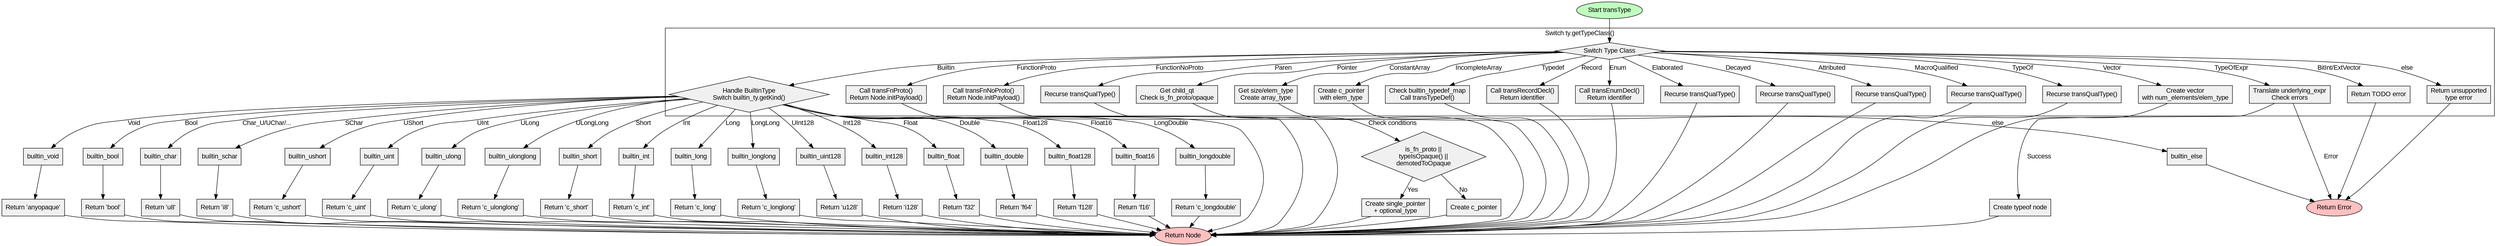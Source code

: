 
digraph transType_flowchart {
    graph [fontname="Arial", nodesep=0.5, ranksep=0.3];
    node [fontname="Arial", shape=box, style=filled, fillcolor="#f0f0f0"];
    edge [fontname="Arial"];

    start [label="Start transType", shape=ellipse, fillcolor="#c0ffc0"];
    end [label="Return Node", shape=ellipse, fillcolor="#ffc0c0"];
    error [label="Return Error", shape=ellipse, fillcolor="#ffc0c0"];

    start -> switch_type_class;

    subgraph cluster_main {
        label="Switch ty.getTypeClass()";

        switch_type_class [label="Switch Type Class", shape=diamond];
        switch_type_class -> builtin [label="Builtin"];
        switch_type_class -> function_proto [label="FunctionProto"];
        switch_type_class -> function_no_proto [label="FunctionNoProto"];
        switch_type_class -> paren [label="Paren"];
        switch_type_class -> pointer [label="Pointer"];
        switch_type_class -> const_array [label="ConstantArray"];
        switch_type_class -> incomplete_array [label="IncompleteArray"];
        switch_type_class -> typedef [label="Typedef"];
        switch_type_class -> record [label="Record"];
        switch_type_class -> enum [label="Enum"];
        switch_type_class -> elaborated [label="Elaborated"];
        switch_type_class -> decayed [label="Decayed"];
        switch_type_class -> attributed [label="Attributed"];
        switch_type_class -> macroqualified [label="MacroQualified"];
        switch_type_class -> type_of [label="TypeOf"];
        switch_type_class -> type_of_expr [label="TypeOfExpr"];
        switch_type_class -> vector [label="Vector"];
        switch_type_class -> bitint_extvector [label="BitInt/ExtVector"];
        switch_type_class -> default [label="else"];
    }

    builtin [label="Handle BuiltinType\nSwitch builtin_ty.getKind()", shape=diamond];
    builtin -> builtin_void [label="Void"];
    builtin -> builtin_bool [label="Bool"];
    builtin -> builtin_char [label="Char_U/UChar/..."];
    builtin -> builtin_schar [label="SChar"];
    builtin -> builtin_ushort [label="UShort"];
    builtin -> builtin_uint [label="UInt"];
    builtin -> builtin_ulong [label="ULong"];
    builtin -> builtin_ulonglong [label="ULongLong"];
    builtin -> builtin_short [label="Short"];
    builtin -> builtin_int [label="Int"];
    builtin -> builtin_long [label="Long"];
    builtin -> builtin_longlong [label="LongLong"];
    builtin -> builtin_uint128 [label="UInt128"];
    builtin -> builtin_int128 [label="Int128"];
    builtin -> builtin_float [label="Float"];
    builtin -> builtin_double [label="Double"];
    builtin -> builtin_float128 [label="Float128"];
    builtin -> builtin_float16 [label="Float16"];
    builtin -> builtin_longdouble [label="LongDouble"];
    builtin -> builtin_else [label="else"];

    builtin_void -> return_anyopaque;
    builtin_bool -> return_bool;
    builtin_char -> return_u8;
    builtin_schar -> return_i8;
    builtin_ushort -> return_c_ushort;
    builtin_uint -> return_c_uint;
    builtin_ulong -> return_c_ulong;
    builtin_ulonglong -> return_c_ulonglong;
    builtin_short -> return_c_short;
    builtin_int -> return_c_int;
    builtin_long -> return_c_long;
    builtin_longlong -> return_c_longlong;
    builtin_uint128 -> return_u128;
    builtin_int128 -> return_i128;
    builtin_float -> return_f32;
    builtin_double -> return_f64;
    builtin_float128 -> return_f128;
    builtin_float16 -> return_f16;
    builtin_longdouble -> return_c_longdouble;
    builtin_else -> error;

    function_proto [label="Call transFnProto()\nReturn Node.initPayload()"];
    function_proto -> end;

    function_no_proto [label="Call transFnNoProto()\nReturn Node.initPayload()"];
    function_no_proto -> end;

    paren [label="Recurse transQualType()"];
    paren -> end;

    pointer [label="Get child_qt\nCheck is_fn_proto/opaque"];
    pointer -> pointer_cond1 [label="Check conditions"];
    pointer_cond1 [shape=diamond, label="is_fn_proto ||\ntypeIsOpaque() ||\ndemotedToOpaque"];
    pointer_cond1 -> ptr_optional [label="Yes"];
    pointer_cond1 -> ptr_c_pointer [label="No"];
    ptr_optional [label="Create single_pointer\n+ optional_type"];
    ptr_optional -> end;
    ptr_c_pointer [label="Create c_pointer"];
    ptr_c_pointer -> end;

    const_array [label="Get size/elem_type\nCreate array_type"];
    const_array -> end;

    incomplete_array [label="Create c_pointer\nwith elem_type"];
    incomplete_array -> end;

    typedef [label="Check builtin_typedef_map\nCall transTypeDef()"];
    typedef -> end;

    record [label="Call transRecordDecl()\nReturn identifier"];
    record -> end;

    enum [label="Call transEnumDecl()\nReturn identifier"];
    enum -> end;

    elaborated [label="Recurse transQualType()"];
    elaborated -> end;

    decayed [label="Recurse transQualType()"];
    decayed -> end;

    attributed [label="Recurse transQualType()"];
    attributed -> end;

    macroqualified [label="Recurse transQualType()"];
    macroqualified -> end;

    type_of [label="Recurse transQualType()"];
    type_of -> end;

    type_of_expr [label="Translate underlying_expr\nCheck errors"];
    type_of_expr -> type_of_expr_ok [label="Success"];
    type_of_expr -> error [label="Error"];
    type_of_expr_ok [label="Create typeof node"];
    type_of_expr_ok -> end;

    vector [label="Create vector\nwith num_elements/elem_type"];
    vector -> end;

    bitint_extvector [label="Return TODO error"];
    bitint_extvector -> error;

    default [label="Return unsupported\ntype error"];
    default -> error;

    // Return nodes
    return_anyopaque [label="Return 'anyopaque'"];
    return_anyopaque -> end;
    return_bool [label="Return 'bool'"];
    return_bool -> end;
    return_u8 [label="Return 'u8'"];
    return_u8 -> end;
    return_i8 [label="Return 'i8'"];
    return_i8 -> end;
    return_c_ushort [label="Return 'c_ushort'"];
    return_c_ushort -> end;
    return_c_uint [label="Return 'c_uint'"];
    return_c_uint -> end;
    return_c_ulong [label="Return 'c_ulong'"];
    return_c_ulong -> end;
    return_c_ulonglong [label="Return 'c_ulonglong'"];
    return_c_ulonglong -> end;
    return_c_short [label="Return 'c_short'"];
    return_c_short -> end;
    return_c_int [label="Return 'c_int'"];
    return_c_int -> end;
    return_c_long [label="Return 'c_long'"];
    return_c_long -> end;
    return_c_longlong [label="Return 'c_longlong'"];
    return_c_longlong -> end;
    return_u128 [label="Return 'u128'"];
    return_u128 -> end;
    return_i128 [label="Return 'i128'"];
    return_i128 -> end;
    return_f32 [label="Return 'f32'"];
    return_f32 -> end;
    return_f64 [label="Return 'f64'"];
    return_f64 -> end;
    return_f128 [label="Return 'f128'"];
    return_f128 -> end;
    return_f16 [label="Return 'f16'"];
    return_f16 -> end;
    return_c_longdouble [label="Return 'c_longdouble'"];
    return_c_longdouble -> end;
}
